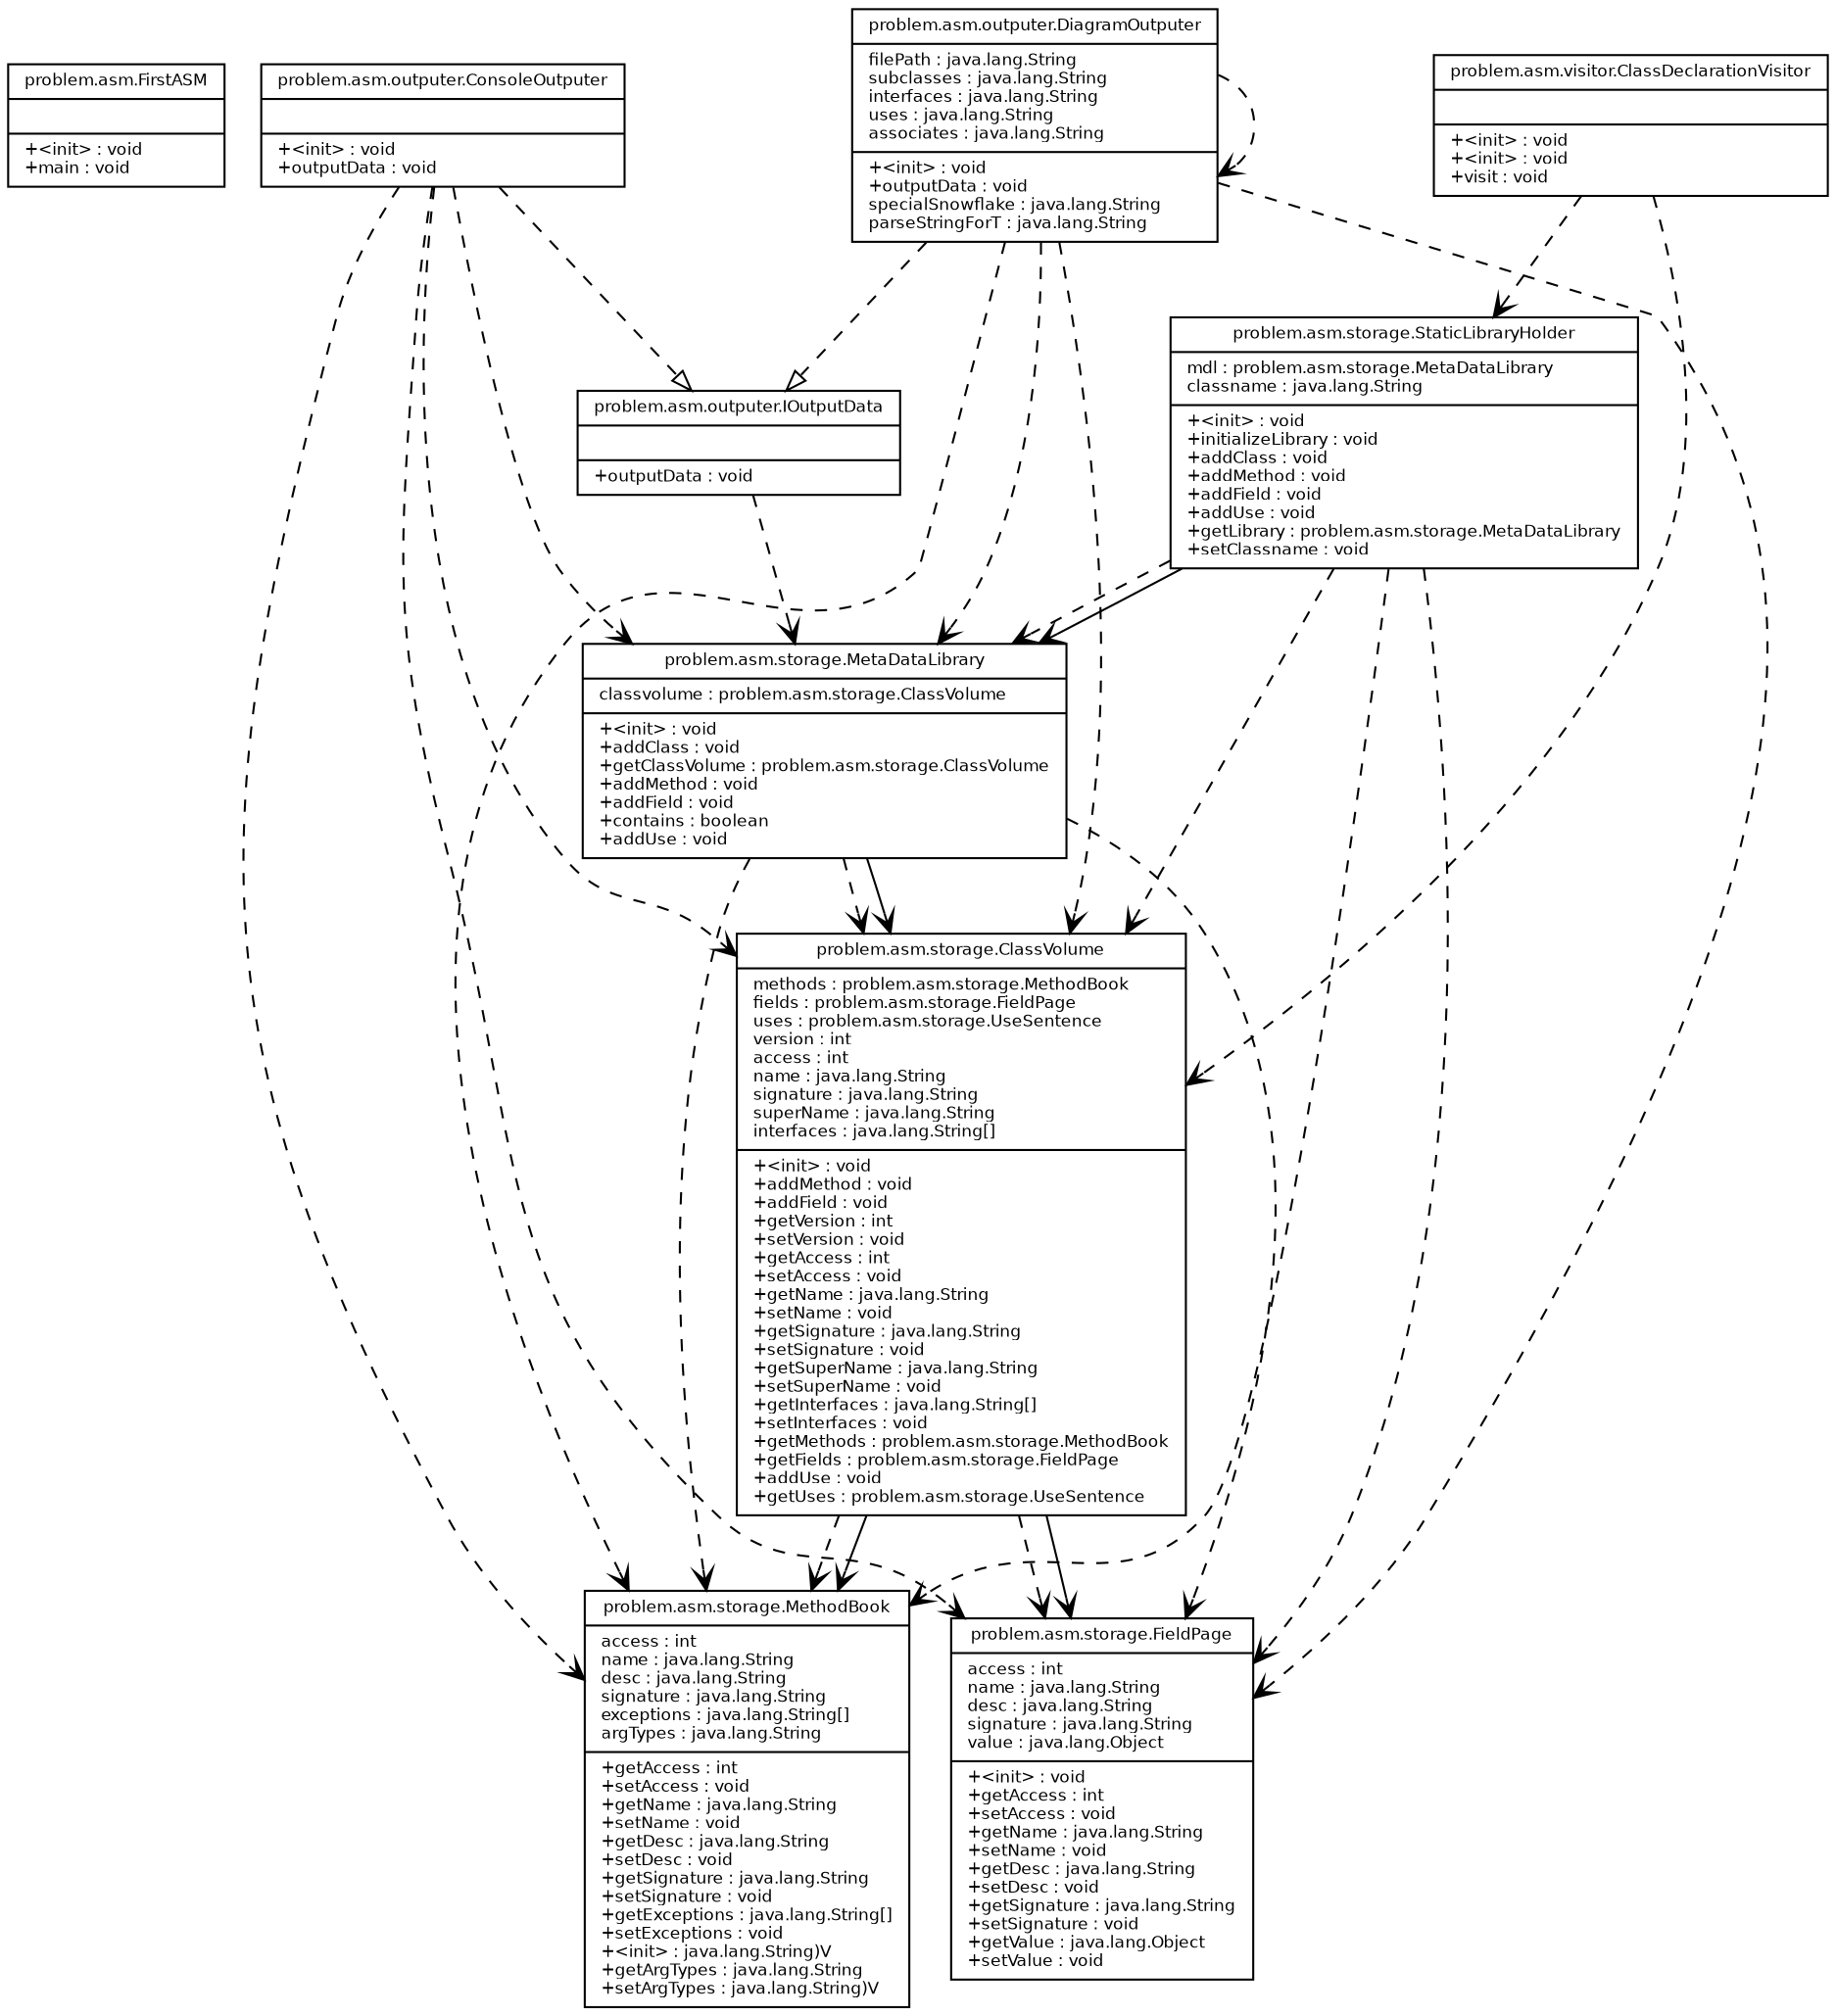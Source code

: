 digraph G {
fontname = "Bitstream Vera Sans"
fontsize = 8
node [
fontname = "Bitstream Vera Sans"
fontsize = 8
shape = "record"
]
edge [
fontname = "Bitstream Vera Sans"
fontsize = 8
]
problemasmFirstASM [
label = "{problem.asm.FirstASM||+\<init\> : void\l+main : void\l}"
]
problemasmoutputerConsoleOutputer [
label = "{problem.asm.outputer.ConsoleOutputer||+\<init\> : void\l+outputData : void\l}"
]
problemasmoutputerDiagramOutputer [
label = "{problem.asm.outputer.DiagramOutputer|filePath : java.lang.String\lsubclasses : java.lang.String\linterfaces : java.lang.String\luses : java.lang.String\lassociates : java.lang.String\l|+\<init\> : void\l+outputData : void\lspecialSnowflake : java.lang.String\lparseStringForT : java.lang.String\l}"
]
problemasmoutputerIOutputData [
label = "{problem.asm.outputer.IOutputData||+outputData : void\l}"
]
problemasmstorageClassVolume [
label = "{problem.asm.storage.ClassVolume|methods : problem.asm.storage.MethodBook\lfields : problem.asm.storage.FieldPage\luses : problem.asm.storage.UseSentence\lversion : int\laccess : int\lname : java.lang.String\lsignature : java.lang.String\lsuperName : java.lang.String\linterfaces : java.lang.String[]\l|+\<init\> : void\l+addMethod : void\l+addField : void\l+getVersion : int\l+setVersion : void\l+getAccess : int\l+setAccess : void\l+getName : java.lang.String\l+setName : void\l+getSignature : java.lang.String\l+setSignature : void\l+getSuperName : java.lang.String\l+setSuperName : void\l+getInterfaces : java.lang.String[]\l+setInterfaces : void\l+getMethods : problem.asm.storage.MethodBook\l+getFields : problem.asm.storage.FieldPage\l+addUse : void\l+getUses : problem.asm.storage.UseSentence\l}"
]
problemasmstorageFieldPage [
label = "{problem.asm.storage.FieldPage|access : int\lname : java.lang.String\ldesc : java.lang.String\lsignature : java.lang.String\lvalue : java.lang.Object\l|+\<init\> : void\l+getAccess : int\l+setAccess : void\l+getName : java.lang.String\l+setName : void\l+getDesc : java.lang.String\l+setDesc : void\l+getSignature : java.lang.String\l+setSignature : void\l+getValue : java.lang.Object\l+setValue : void\l}"
]
problemasmstorageMetaDataLibrary [
label = "{problem.asm.storage.MetaDataLibrary|classvolume : problem.asm.storage.ClassVolume\l|+\<init\> : void\l+addClass : void\l+getClassVolume : problem.asm.storage.ClassVolume\l+addMethod : void\l+addField : void\l+contains : boolean\l+addUse : void\l}"
]
problemasmstorageMethodBook [
label = "{problem.asm.storage.MethodBook|access : int\lname : java.lang.String\ldesc : java.lang.String\lsignature : java.lang.String\lexceptions : java.lang.String[]\largTypes : java.lang.String\l|+getAccess : int\l+setAccess : void\l+getName : java.lang.String\l+setName : void\l+getDesc : java.lang.String\l+setDesc : void\l+getSignature : java.lang.String\l+setSignature : void\l+getExceptions : java.lang.String[]\l+setExceptions : void\l+\<init\> : java.lang.String)V\l+getArgTypes : java.lang.String\l+setArgTypes : java.lang.String)V\l}"
]
problemasmstorageStaticLibraryHolder [
label = "{problem.asm.storage.StaticLibraryHolder|mdl : problem.asm.storage.MetaDataLibrary\lclassname : java.lang.String\l|+\<init\> : void\l+initializeLibrary : void\l+addClass : void\l+addMethod : void\l+addField : void\l+addUse : void\l+getLibrary : problem.asm.storage.MetaDataLibrary\l+setClassname : void\l}"
]
problemasmvisitorClassDeclarationVisitor [
label = "{problem.asm.visitor.ClassDeclarationVisitor||+\<init\> : void\l+\<init\> : void\l+visit : void\l}"
]
edge [ arrowhead = "empty", style = "none" ]
edge [ arrowhead = "empty", style = "dashed" ]
problemasmoutputerDiagramOutputer -> problemasmoutputerIOutputData
problemasmoutputerConsoleOutputer -> problemasmoutputerIOutputData
edge [ arrowhead = "vee", style = "dashed" ]
problemasmstorageStaticLibraryHolder -> problemasmstorageFieldPage
problemasmstorageMetaDataLibrary -> problemasmstorageFieldPage
problemasmoutputerDiagramOutputer -> problemasmstorageMethodBook
problemasmoutputerConsoleOutputer -> problemasmstorageMetaDataLibrary
problemasmstorageMetaDataLibrary -> problemasmstorageMethodBook
problemasmoutputerConsoleOutputer -> problemasmstorageMethodBook
problemasmstorageStaticLibraryHolder -> problemasmstorageClassVolume
problemasmoutputerDiagramOutputer -> problemasmstorageFieldPage
problemasmvisitorClassDeclarationVisitor -> problemasmstorageStaticLibraryHolder
problemasmvisitorClassDeclarationVisitor -> problemasmstorageClassVolume
problemasmoutputerDiagramOutputer -> problemasmstorageClassVolume
problemasmoutputerConsoleOutputer -> problemasmstorageFieldPage
problemasmoutputerConsoleOutputer -> problemasmstorageClassVolume
problemasmoutputerIOutputData -> problemasmstorageMetaDataLibrary
problemasmstorageStaticLibraryHolder -> problemasmstorageMetaDataLibrary
problemasmstorageStaticLibraryHolder -> problemasmstorageMethodBook
problemasmoutputerDiagramOutputer -> problemasmoutputerDiagramOutputer
problemasmstorageMetaDataLibrary -> problemasmstorageClassVolume
problemasmoutputerDiagramOutputer -> problemasmstorageMetaDataLibrary
problemasmstorageClassVolume -> problemasmstorageMethodBook
problemasmstorageClassVolume -> problemasmstorageFieldPage
edge [ arrowhead = "vee", style = "none" ]
problemasmstorageStaticLibraryHolder -> problemasmstorageMetaDataLibrary
problemasmstorageMetaDataLibrary -> problemasmstorageClassVolume
problemasmstorageClassVolume -> problemasmstorageFieldPage
problemasmstorageClassVolume -> problemasmstorageMethodBook
}
